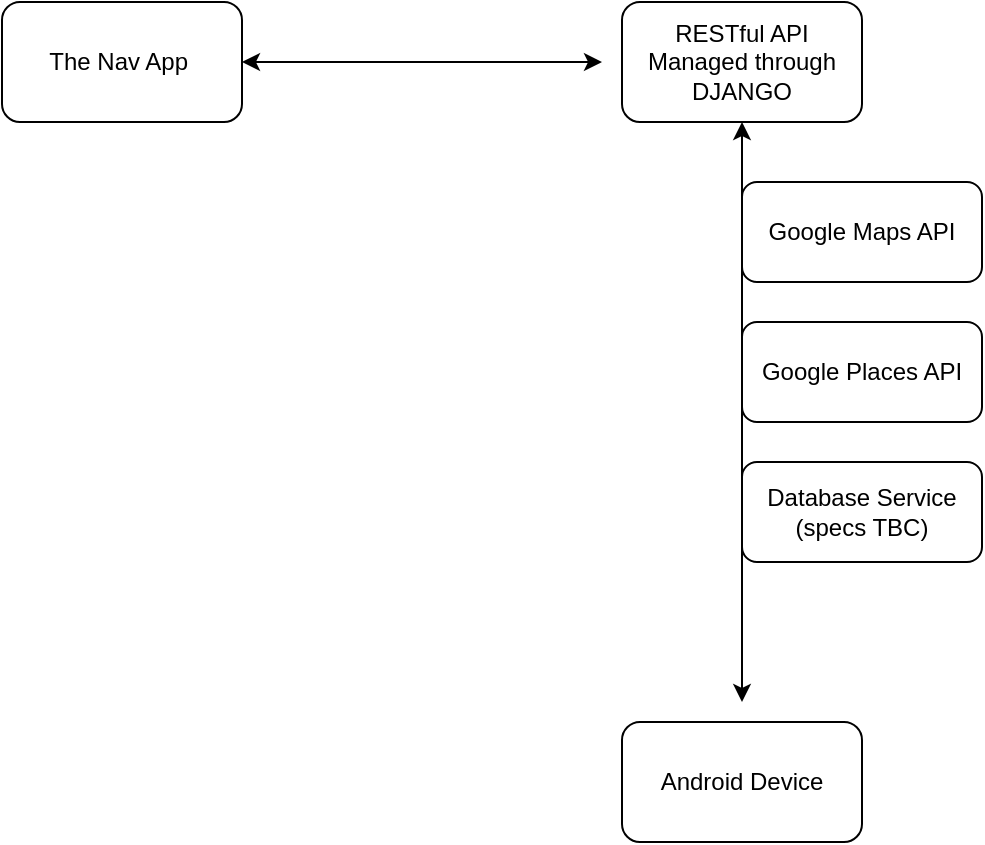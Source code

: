 <mxfile version="24.2.2" type="github">
  <diagram name="Page-1" id="iQ-f1n1S-eII0uBjh4Ej">
    <mxGraphModel dx="661" dy="410" grid="1" gridSize="10" guides="1" tooltips="1" connect="1" arrows="1" fold="1" page="1" pageScale="1" pageWidth="827" pageHeight="1169" math="0" shadow="0">
      <root>
        <mxCell id="0" />
        <mxCell id="1" parent="0" />
        <mxCell id="RWLqJa5GcGEu1y-GDK2T-1" value="The Nav App&amp;nbsp;" style="rounded=1;whiteSpace=wrap;html=1;" vertex="1" parent="1">
          <mxGeometry x="20" y="150" width="120" height="60" as="geometry" />
        </mxCell>
        <mxCell id="RWLqJa5GcGEu1y-GDK2T-2" value="" style="endArrow=classic;startArrow=classic;html=1;rounded=0;exitX=1;exitY=0.5;exitDx=0;exitDy=0;" edge="1" parent="1" source="RWLqJa5GcGEu1y-GDK2T-1">
          <mxGeometry width="50" height="50" relative="1" as="geometry">
            <mxPoint x="320" y="240" as="sourcePoint" />
            <mxPoint x="320" y="180" as="targetPoint" />
          </mxGeometry>
        </mxCell>
        <mxCell id="RWLqJa5GcGEu1y-GDK2T-3" value="RESTful API&lt;div&gt;Managed through DJANGO&lt;/div&gt;" style="rounded=1;whiteSpace=wrap;html=1;" vertex="1" parent="1">
          <mxGeometry x="330" y="150" width="120" height="60" as="geometry" />
        </mxCell>
        <mxCell id="RWLqJa5GcGEu1y-GDK2T-4" value="" style="endArrow=classic;startArrow=classic;html=1;rounded=0;entryX=0.5;entryY=1;entryDx=0;entryDy=0;" edge="1" parent="1" target="RWLqJa5GcGEu1y-GDK2T-3">
          <mxGeometry width="50" height="50" relative="1" as="geometry">
            <mxPoint x="390" y="500" as="sourcePoint" />
            <mxPoint x="390" y="240" as="targetPoint" />
          </mxGeometry>
        </mxCell>
        <mxCell id="RWLqJa5GcGEu1y-GDK2T-5" value="Google Places API" style="rounded=1;whiteSpace=wrap;html=1;" vertex="1" parent="1">
          <mxGeometry x="390" y="310" width="120" height="50" as="geometry" />
        </mxCell>
        <mxCell id="RWLqJa5GcGEu1y-GDK2T-7" value="Android Device" style="rounded=1;whiteSpace=wrap;html=1;" vertex="1" parent="1">
          <mxGeometry x="330" y="510" width="120" height="60" as="geometry" />
        </mxCell>
        <mxCell id="RWLqJa5GcGEu1y-GDK2T-8" value="Google Maps API" style="rounded=1;whiteSpace=wrap;html=1;" vertex="1" parent="1">
          <mxGeometry x="390" y="240" width="120" height="50" as="geometry" />
        </mxCell>
        <mxCell id="RWLqJa5GcGEu1y-GDK2T-9" value="Database Service (specs TBC)" style="rounded=1;whiteSpace=wrap;html=1;" vertex="1" parent="1">
          <mxGeometry x="390" y="380" width="120" height="50" as="geometry" />
        </mxCell>
      </root>
    </mxGraphModel>
  </diagram>
</mxfile>
